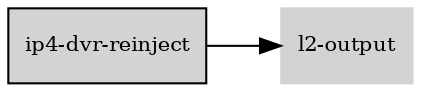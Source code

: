 digraph "ip4_dvr_reinject_subgraph" {
  rankdir=LR;
  node [shape=box, style=filled, fontsize=10, color=lightgray, fontcolor=black, fillcolor=lightgray];
  "ip4-dvr-reinject" [color=black, fontcolor=black, fillcolor=lightgray];
  edge [fontsize=8];
  "ip4-dvr-reinject" -> "l2-output";
}
